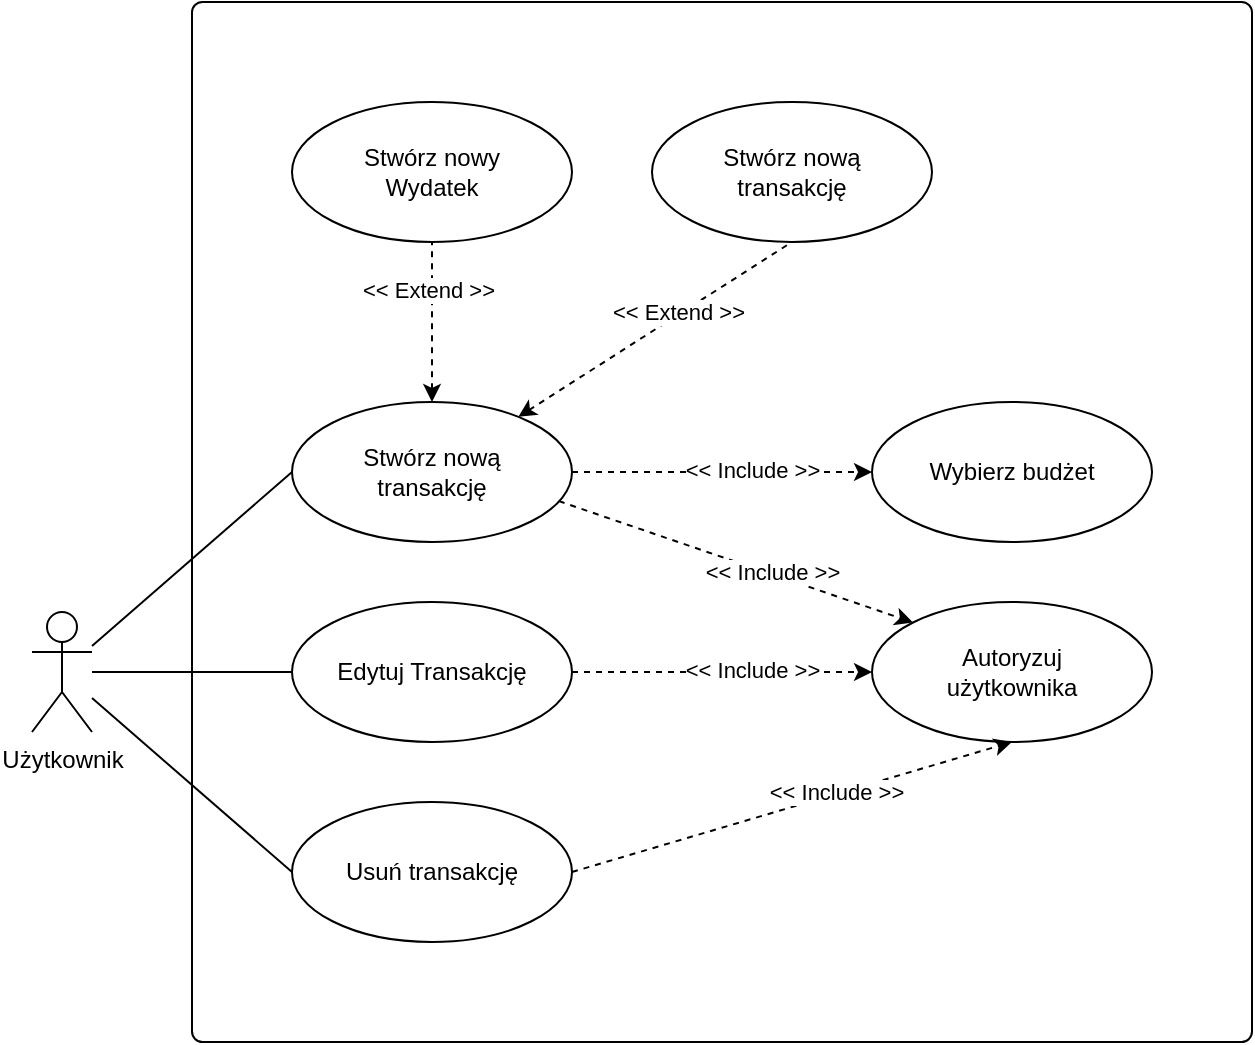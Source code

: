 <mxfile version="20.7.4" type="device"><diagram id="iMfYOo8pLWb5UBUmqaR3" name="Strona-1"><mxGraphModel dx="1418" dy="838" grid="1" gridSize="10" guides="1" tooltips="1" connect="1" arrows="1" fold="1" page="1" pageScale="1" pageWidth="827" pageHeight="1169" math="0" shadow="0"><root><mxCell id="0"/><mxCell id="1" parent="0"/><mxCell id="6IEwImMJulxC2Z-p4b0L-1" value="" style="rounded=1;whiteSpace=wrap;html=1;arcSize=1;shadow=0;strokeColor=default;gradientColor=none;" parent="1" vertex="1"><mxGeometry x="220" y="100" width="530" height="520" as="geometry"/></mxCell><mxCell id="6IEwImMJulxC2Z-p4b0L-2" style="rounded=0;orthogonalLoop=1;jettySize=auto;html=1;entryX=0;entryY=0.5;entryDx=0;entryDy=0;endArrow=none;endFill=0;" parent="1" source="6IEwImMJulxC2Z-p4b0L-8" target="6IEwImMJulxC2Z-p4b0L-12" edge="1"><mxGeometry relative="1" as="geometry"/></mxCell><mxCell id="6IEwImMJulxC2Z-p4b0L-3" style="edgeStyle=none;rounded=0;orthogonalLoop=1;jettySize=auto;html=1;entryX=0;entryY=0.5;entryDx=0;entryDy=0;endArrow=none;endFill=0;" parent="1" source="6IEwImMJulxC2Z-p4b0L-8" target="6IEwImMJulxC2Z-p4b0L-13" edge="1"><mxGeometry relative="1" as="geometry"/></mxCell><mxCell id="6IEwImMJulxC2Z-p4b0L-4" style="edgeStyle=none;rounded=0;orthogonalLoop=1;jettySize=auto;html=1;entryX=0;entryY=0.5;entryDx=0;entryDy=0;endArrow=none;endFill=0;" parent="1" source="6IEwImMJulxC2Z-p4b0L-8" target="6IEwImMJulxC2Z-p4b0L-14" edge="1"><mxGeometry relative="1" as="geometry"/></mxCell><mxCell id="6IEwImMJulxC2Z-p4b0L-8" value="Użytkownik" style="shape=umlActor;verticalLabelPosition=bottom;verticalAlign=top;html=1;" parent="1" vertex="1"><mxGeometry x="140" y="405" width="30" height="60" as="geometry"/></mxCell><mxCell id="6IEwImMJulxC2Z-p4b0L-9" value="Autoryzuj&lt;br&gt;użytkownika" style="ellipse;whiteSpace=wrap;html=1;" parent="1" vertex="1"><mxGeometry x="560" y="400" width="140" height="70" as="geometry"/></mxCell><mxCell id="6IEwImMJulxC2Z-p4b0L-10" style="edgeStyle=none;rounded=0;orthogonalLoop=1;jettySize=auto;html=1;exitX=0.953;exitY=0.708;exitDx=0;exitDy=0;entryX=0;entryY=0;entryDx=0;entryDy=0;endArrow=classic;endFill=1;dashed=1;labelBorderColor=none;exitPerimeter=0;" parent="1" source="6IEwImMJulxC2Z-p4b0L-12" target="6IEwImMJulxC2Z-p4b0L-9" edge="1"><mxGeometry relative="1" as="geometry"/></mxCell><mxCell id="6IEwImMJulxC2Z-p4b0L-11" value="&amp;lt;&amp;lt; Include &amp;gt;&amp;gt;" style="edgeLabel;html=1;align=center;verticalAlign=middle;resizable=0;points=[];" parent="6IEwImMJulxC2Z-p4b0L-10" vertex="1" connectable="0"><mxGeometry x="0.203" y="1" relative="1" as="geometry"><mxPoint as="offset"/></mxGeometry></mxCell><mxCell id="6IEwImMJulxC2Z-p4b0L-34" style="rounded=0;orthogonalLoop=1;jettySize=auto;html=1;entryX=0.5;entryY=1;entryDx=0;entryDy=0;dashed=1;startArrow=classic;startFill=1;endArrow=none;endFill=0;" parent="1" source="6IEwImMJulxC2Z-p4b0L-12" target="6IEwImMJulxC2Z-p4b0L-32" edge="1"><mxGeometry relative="1" as="geometry"/></mxCell><mxCell id="6IEwImMJulxC2Z-p4b0L-37" value="&amp;lt;&amp;lt; Extend &amp;gt;&amp;gt;" style="edgeLabel;html=1;align=center;verticalAlign=middle;resizable=0;points=[];" parent="6IEwImMJulxC2Z-p4b0L-34" vertex="1" connectable="0"><mxGeometry x="0.354" y="1" relative="1" as="geometry"><mxPoint x="-1" y="-2" as="offset"/></mxGeometry></mxCell><mxCell id="6IEwImMJulxC2Z-p4b0L-35" style="rounded=0;orthogonalLoop=1;jettySize=auto;html=1;entryX=0.5;entryY=1;entryDx=0;entryDy=0;dashed=1;startArrow=classic;startFill=1;endArrow=none;endFill=0;" parent="1" source="6IEwImMJulxC2Z-p4b0L-12" target="6IEwImMJulxC2Z-p4b0L-33" edge="1"><mxGeometry relative="1" as="geometry"/></mxCell><mxCell id="6IEwImMJulxC2Z-p4b0L-36" value="&amp;lt;&amp;lt; Extend &amp;gt;&amp;gt;" style="edgeLabel;html=1;align=center;verticalAlign=middle;resizable=0;points=[];" parent="6IEwImMJulxC2Z-p4b0L-35" vertex="1" connectable="0"><mxGeometry x="0.091" relative="1" as="geometry"><mxPoint x="5" y="-5" as="offset"/></mxGeometry></mxCell><mxCell id="6IEwImMJulxC2Z-p4b0L-12" value="Stwórz nową&lt;br&gt;transakcję" style="ellipse;whiteSpace=wrap;html=1;" parent="1" vertex="1"><mxGeometry x="270" y="300" width="140" height="70" as="geometry"/></mxCell><mxCell id="6IEwImMJulxC2Z-p4b0L-13" value="Edytuj Transakcję" style="ellipse;whiteSpace=wrap;html=1;" parent="1" vertex="1"><mxGeometry x="270" y="400" width="140" height="70" as="geometry"/></mxCell><mxCell id="6IEwImMJulxC2Z-p4b0L-14" value="Usuń transakcję" style="ellipse;whiteSpace=wrap;html=1;" parent="1" vertex="1"><mxGeometry x="270" y="500" width="140" height="70" as="geometry"/></mxCell><mxCell id="6IEwImMJulxC2Z-p4b0L-18" style="edgeStyle=none;rounded=0;orthogonalLoop=1;jettySize=auto;html=1;exitX=1;exitY=0.5;exitDx=0;exitDy=0;entryX=0;entryY=0.5;entryDx=0;entryDy=0;endArrow=classic;endFill=1;dashed=1;labelBorderColor=none;" parent="1" source="6IEwImMJulxC2Z-p4b0L-13" target="6IEwImMJulxC2Z-p4b0L-9" edge="1"><mxGeometry relative="1" as="geometry"><mxPoint x="424.0" y="305" as="sourcePoint"/><mxPoint x="590.0" y="480" as="targetPoint"/></mxGeometry></mxCell><mxCell id="6IEwImMJulxC2Z-p4b0L-19" value="&amp;lt;&amp;lt; Include &amp;gt;&amp;gt;" style="edgeLabel;html=1;align=center;verticalAlign=middle;resizable=0;points=[];" parent="6IEwImMJulxC2Z-p4b0L-18" vertex="1" connectable="0"><mxGeometry x="0.203" y="1" relative="1" as="geometry"><mxPoint as="offset"/></mxGeometry></mxCell><mxCell id="6IEwImMJulxC2Z-p4b0L-20" style="edgeStyle=none;rounded=0;orthogonalLoop=1;jettySize=auto;html=1;exitX=1;exitY=0.5;exitDx=0;exitDy=0;entryX=0.5;entryY=1;entryDx=0;entryDy=0;endArrow=classic;endFill=1;dashed=1;labelBorderColor=none;" parent="1" source="6IEwImMJulxC2Z-p4b0L-14" target="6IEwImMJulxC2Z-p4b0L-9" edge="1"><mxGeometry relative="1" as="geometry"><mxPoint x="424.0" y="345" as="sourcePoint"/><mxPoint x="590.0" y="450" as="targetPoint"/></mxGeometry></mxCell><mxCell id="6IEwImMJulxC2Z-p4b0L-21" value="&amp;lt;&amp;lt; Include &amp;gt;&amp;gt;" style="edgeLabel;html=1;align=center;verticalAlign=middle;resizable=0;points=[];" parent="6IEwImMJulxC2Z-p4b0L-20" vertex="1" connectable="0"><mxGeometry x="0.203" y="1" relative="1" as="geometry"><mxPoint as="offset"/></mxGeometry></mxCell><mxCell id="6IEwImMJulxC2Z-p4b0L-32" value="Stwórz nowy&lt;br&gt;Wydatek" style="ellipse;whiteSpace=wrap;html=1;" parent="1" vertex="1"><mxGeometry x="270" y="150" width="140" height="70" as="geometry"/></mxCell><mxCell id="6IEwImMJulxC2Z-p4b0L-33" value="Stwórz nową&lt;br&gt;transakcję" style="ellipse;whiteSpace=wrap;html=1;" parent="1" vertex="1"><mxGeometry x="450" y="150" width="140" height="70" as="geometry"/></mxCell><mxCell id="e56hO9g3NzvRMB8bNX-q-1" value="Wybierz budżet" style="ellipse;whiteSpace=wrap;html=1;" parent="1" vertex="1"><mxGeometry x="560" y="300" width="140" height="70" as="geometry"/></mxCell><mxCell id="e56hO9g3NzvRMB8bNX-q-2" style="edgeStyle=none;rounded=0;orthogonalLoop=1;jettySize=auto;html=1;exitX=1;exitY=0.5;exitDx=0;exitDy=0;entryX=0;entryY=0.5;entryDx=0;entryDy=0;endArrow=classic;endFill=1;dashed=1;labelBorderColor=none;" parent="1" source="6IEwImMJulxC2Z-p4b0L-12" target="e56hO9g3NzvRMB8bNX-q-1" edge="1"><mxGeometry relative="1" as="geometry"><mxPoint x="420.0" y="345" as="sourcePoint"/><mxPoint x="640" y="410" as="targetPoint"/></mxGeometry></mxCell><mxCell id="e56hO9g3NzvRMB8bNX-q-3" value="&amp;lt;&amp;lt; Include &amp;gt;&amp;gt;" style="edgeLabel;html=1;align=center;verticalAlign=middle;resizable=0;points=[];" parent="e56hO9g3NzvRMB8bNX-q-2" vertex="1" connectable="0"><mxGeometry x="0.203" y="1" relative="1" as="geometry"><mxPoint as="offset"/></mxGeometry></mxCell></root></mxGraphModel></diagram></mxfile>